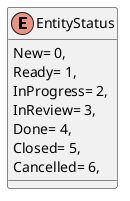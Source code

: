 @startuml
enum EntityStatus {
    New= 0,
    Ready= 1,
    InProgress= 2,
    InReview= 3,
    Done= 4,
    Closed= 5,
    Cancelled= 6,
}
@enduml
